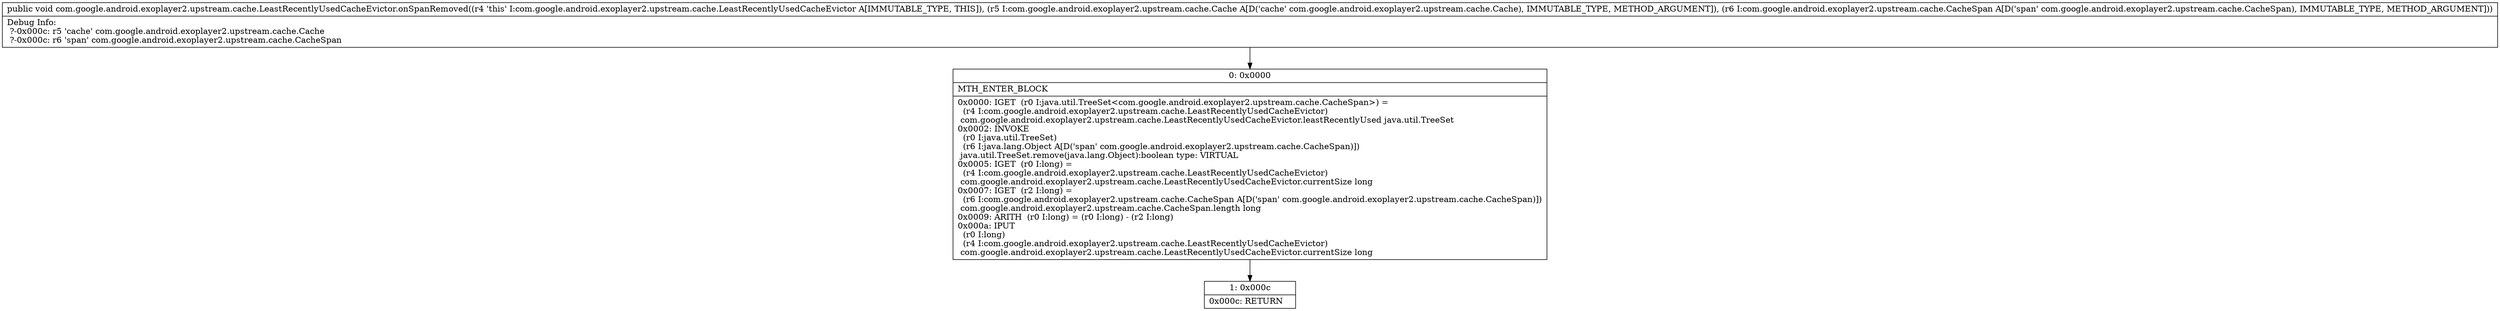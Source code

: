 digraph "CFG forcom.google.android.exoplayer2.upstream.cache.LeastRecentlyUsedCacheEvictor.onSpanRemoved(Lcom\/google\/android\/exoplayer2\/upstream\/cache\/Cache;Lcom\/google\/android\/exoplayer2\/upstream\/cache\/CacheSpan;)V" {
Node_0 [shape=record,label="{0\:\ 0x0000|MTH_ENTER_BLOCK\l|0x0000: IGET  (r0 I:java.util.TreeSet\<com.google.android.exoplayer2.upstream.cache.CacheSpan\>) = \l  (r4 I:com.google.android.exoplayer2.upstream.cache.LeastRecentlyUsedCacheEvictor)\l com.google.android.exoplayer2.upstream.cache.LeastRecentlyUsedCacheEvictor.leastRecentlyUsed java.util.TreeSet \l0x0002: INVOKE  \l  (r0 I:java.util.TreeSet)\l  (r6 I:java.lang.Object A[D('span' com.google.android.exoplayer2.upstream.cache.CacheSpan)])\l java.util.TreeSet.remove(java.lang.Object):boolean type: VIRTUAL \l0x0005: IGET  (r0 I:long) = \l  (r4 I:com.google.android.exoplayer2.upstream.cache.LeastRecentlyUsedCacheEvictor)\l com.google.android.exoplayer2.upstream.cache.LeastRecentlyUsedCacheEvictor.currentSize long \l0x0007: IGET  (r2 I:long) = \l  (r6 I:com.google.android.exoplayer2.upstream.cache.CacheSpan A[D('span' com.google.android.exoplayer2.upstream.cache.CacheSpan)])\l com.google.android.exoplayer2.upstream.cache.CacheSpan.length long \l0x0009: ARITH  (r0 I:long) = (r0 I:long) \- (r2 I:long) \l0x000a: IPUT  \l  (r0 I:long)\l  (r4 I:com.google.android.exoplayer2.upstream.cache.LeastRecentlyUsedCacheEvictor)\l com.google.android.exoplayer2.upstream.cache.LeastRecentlyUsedCacheEvictor.currentSize long \l}"];
Node_1 [shape=record,label="{1\:\ 0x000c|0x000c: RETURN   \l}"];
MethodNode[shape=record,label="{public void com.google.android.exoplayer2.upstream.cache.LeastRecentlyUsedCacheEvictor.onSpanRemoved((r4 'this' I:com.google.android.exoplayer2.upstream.cache.LeastRecentlyUsedCacheEvictor A[IMMUTABLE_TYPE, THIS]), (r5 I:com.google.android.exoplayer2.upstream.cache.Cache A[D('cache' com.google.android.exoplayer2.upstream.cache.Cache), IMMUTABLE_TYPE, METHOD_ARGUMENT]), (r6 I:com.google.android.exoplayer2.upstream.cache.CacheSpan A[D('span' com.google.android.exoplayer2.upstream.cache.CacheSpan), IMMUTABLE_TYPE, METHOD_ARGUMENT]))  | Debug Info:\l  ?\-0x000c: r5 'cache' com.google.android.exoplayer2.upstream.cache.Cache\l  ?\-0x000c: r6 'span' com.google.android.exoplayer2.upstream.cache.CacheSpan\l}"];
MethodNode -> Node_0;
Node_0 -> Node_1;
}

